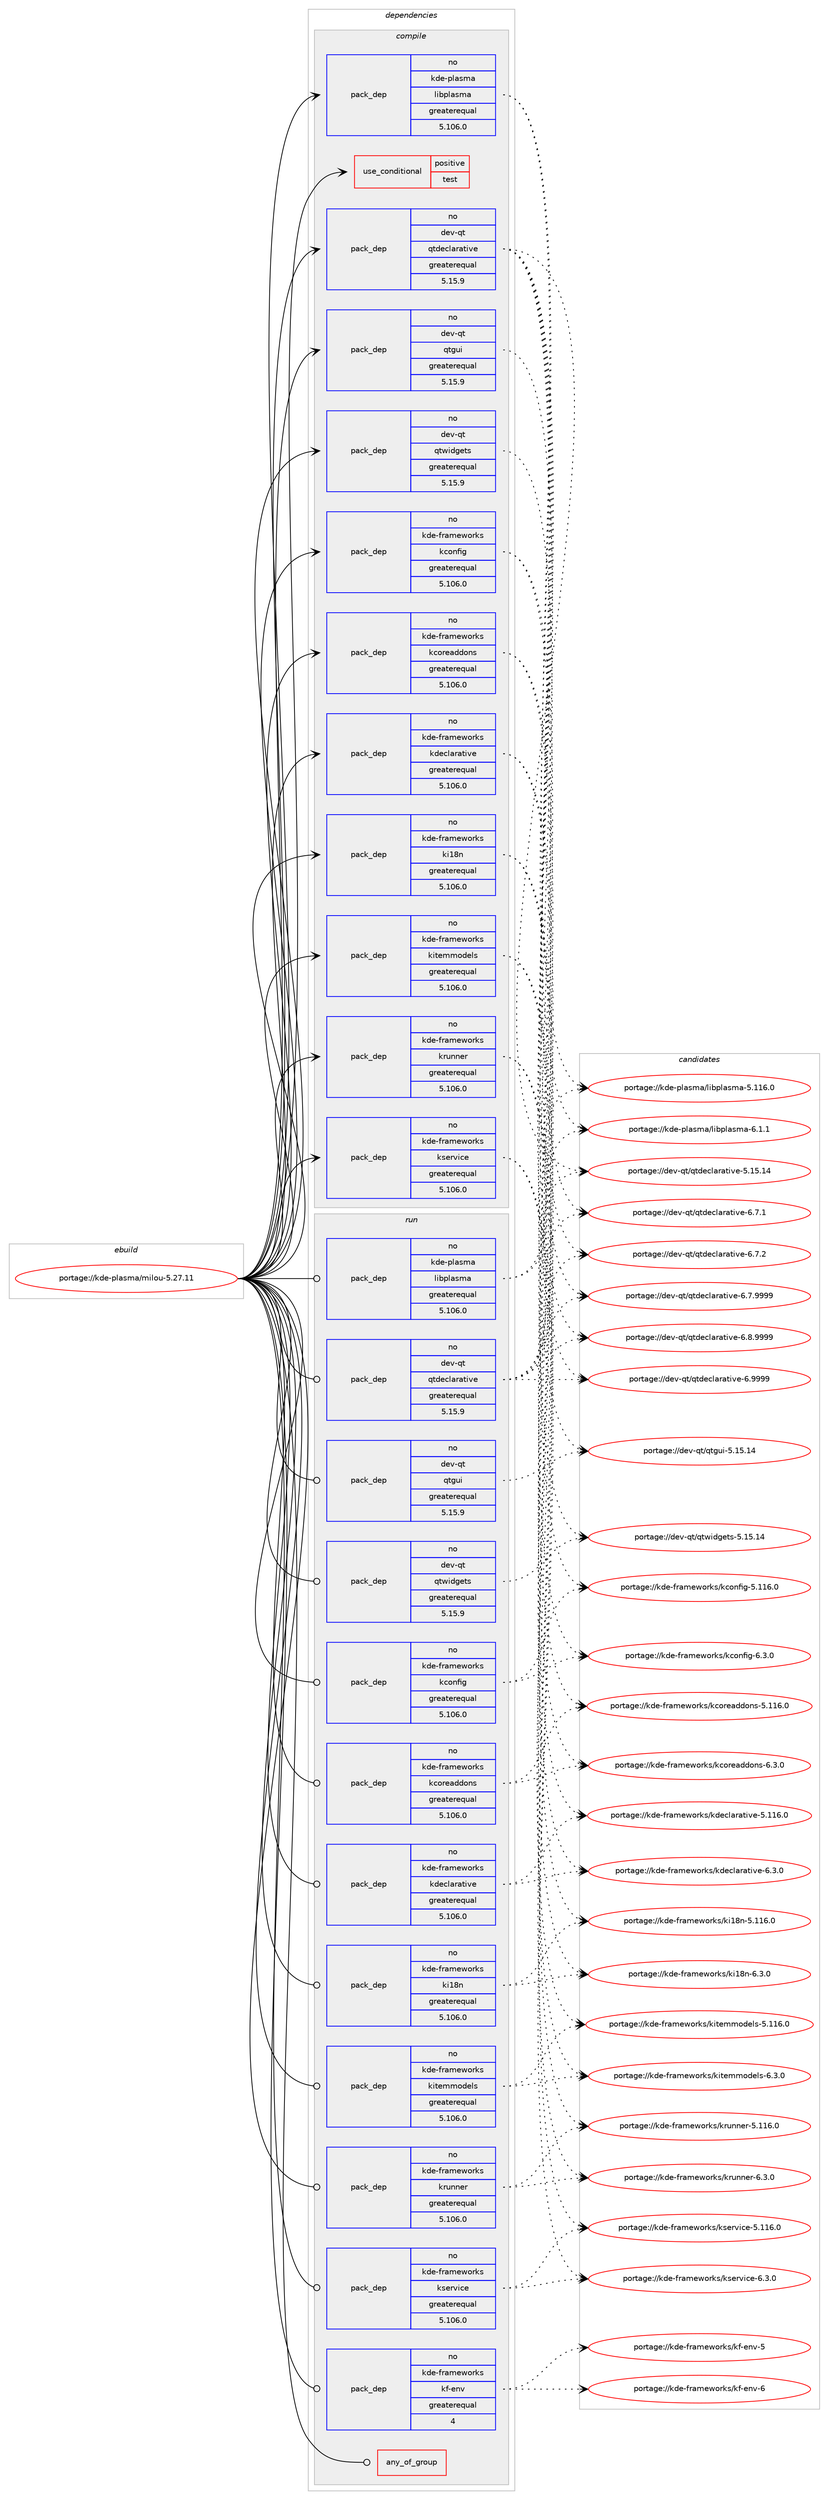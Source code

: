 digraph prolog {

# *************
# Graph options
# *************

newrank=true;
concentrate=true;
compound=true;
graph [rankdir=LR,fontname=Helvetica,fontsize=10,ranksep=1.5];#, ranksep=2.5, nodesep=0.2];
edge  [arrowhead=vee];
node  [fontname=Helvetica,fontsize=10];

# **********
# The ebuild
# **********

subgraph cluster_leftcol {
color=gray;
rank=same;
label=<<i>ebuild</i>>;
id [label="portage://kde-plasma/milou-5.27.11", color=red, width=4, href="../kde-plasma/milou-5.27.11.svg"];
}

# ****************
# The dependencies
# ****************

subgraph cluster_midcol {
color=gray;
label=<<i>dependencies</i>>;
subgraph cluster_compile {
fillcolor="#eeeeee";
style=filled;
label=<<i>compile</i>>;
subgraph cond66999 {
dependency141297 [label=<<TABLE BORDER="0" CELLBORDER="1" CELLSPACING="0" CELLPADDING="4"><TR><TD ROWSPAN="3" CELLPADDING="10">use_conditional</TD></TR><TR><TD>positive</TD></TR><TR><TD>test</TD></TR></TABLE>>, shape=none, color=red];
# *** BEGIN UNKNOWN DEPENDENCY TYPE (TODO) ***
# dependency141297 -> package_dependency(portage://kde-plasma/milou-5.27.11,install,no,dev-qt,qttest,none,[,,],[slot(5)],[])
# *** END UNKNOWN DEPENDENCY TYPE (TODO) ***

}
id:e -> dependency141297:w [weight=20,style="solid",arrowhead="vee"];
# *** BEGIN UNKNOWN DEPENDENCY TYPE (TODO) ***
# id -> package_dependency(portage://kde-plasma/milou-5.27.11,install,no,dev-qt,qtcore,none,[,,],[slot(5)],[])
# *** END UNKNOWN DEPENDENCY TYPE (TODO) ***

subgraph pack72184 {
dependency141298 [label=<<TABLE BORDER="0" CELLBORDER="1" CELLSPACING="0" CELLPADDING="4" WIDTH="220"><TR><TD ROWSPAN="6" CELLPADDING="30">pack_dep</TD></TR><TR><TD WIDTH="110">no</TD></TR><TR><TD>dev-qt</TD></TR><TR><TD>qtdeclarative</TD></TR><TR><TD>greaterequal</TD></TR><TR><TD>5.15.9</TD></TR></TABLE>>, shape=none, color=blue];
}
id:e -> dependency141298:w [weight=20,style="solid",arrowhead="vee"];
subgraph pack72185 {
dependency141299 [label=<<TABLE BORDER="0" CELLBORDER="1" CELLSPACING="0" CELLPADDING="4" WIDTH="220"><TR><TD ROWSPAN="6" CELLPADDING="30">pack_dep</TD></TR><TR><TD WIDTH="110">no</TD></TR><TR><TD>dev-qt</TD></TR><TR><TD>qtgui</TD></TR><TR><TD>greaterequal</TD></TR><TR><TD>5.15.9</TD></TR></TABLE>>, shape=none, color=blue];
}
id:e -> dependency141299:w [weight=20,style="solid",arrowhead="vee"];
subgraph pack72186 {
dependency141300 [label=<<TABLE BORDER="0" CELLBORDER="1" CELLSPACING="0" CELLPADDING="4" WIDTH="220"><TR><TD ROWSPAN="6" CELLPADDING="30">pack_dep</TD></TR><TR><TD WIDTH="110">no</TD></TR><TR><TD>dev-qt</TD></TR><TR><TD>qtwidgets</TD></TR><TR><TD>greaterequal</TD></TR><TR><TD>5.15.9</TD></TR></TABLE>>, shape=none, color=blue];
}
id:e -> dependency141300:w [weight=20,style="solid",arrowhead="vee"];
subgraph pack72187 {
dependency141301 [label=<<TABLE BORDER="0" CELLBORDER="1" CELLSPACING="0" CELLPADDING="4" WIDTH="220"><TR><TD ROWSPAN="6" CELLPADDING="30">pack_dep</TD></TR><TR><TD WIDTH="110">no</TD></TR><TR><TD>kde-frameworks</TD></TR><TR><TD>kconfig</TD></TR><TR><TD>greaterequal</TD></TR><TR><TD>5.106.0</TD></TR></TABLE>>, shape=none, color=blue];
}
id:e -> dependency141301:w [weight=20,style="solid",arrowhead="vee"];
subgraph pack72188 {
dependency141302 [label=<<TABLE BORDER="0" CELLBORDER="1" CELLSPACING="0" CELLPADDING="4" WIDTH="220"><TR><TD ROWSPAN="6" CELLPADDING="30">pack_dep</TD></TR><TR><TD WIDTH="110">no</TD></TR><TR><TD>kde-frameworks</TD></TR><TR><TD>kcoreaddons</TD></TR><TR><TD>greaterequal</TD></TR><TR><TD>5.106.0</TD></TR></TABLE>>, shape=none, color=blue];
}
id:e -> dependency141302:w [weight=20,style="solid",arrowhead="vee"];
subgraph pack72189 {
dependency141303 [label=<<TABLE BORDER="0" CELLBORDER="1" CELLSPACING="0" CELLPADDING="4" WIDTH="220"><TR><TD ROWSPAN="6" CELLPADDING="30">pack_dep</TD></TR><TR><TD WIDTH="110">no</TD></TR><TR><TD>kde-frameworks</TD></TR><TR><TD>kdeclarative</TD></TR><TR><TD>greaterequal</TD></TR><TR><TD>5.106.0</TD></TR></TABLE>>, shape=none, color=blue];
}
id:e -> dependency141303:w [weight=20,style="solid",arrowhead="vee"];
subgraph pack72190 {
dependency141304 [label=<<TABLE BORDER="0" CELLBORDER="1" CELLSPACING="0" CELLPADDING="4" WIDTH="220"><TR><TD ROWSPAN="6" CELLPADDING="30">pack_dep</TD></TR><TR><TD WIDTH="110">no</TD></TR><TR><TD>kde-frameworks</TD></TR><TR><TD>ki18n</TD></TR><TR><TD>greaterequal</TD></TR><TR><TD>5.106.0</TD></TR></TABLE>>, shape=none, color=blue];
}
id:e -> dependency141304:w [weight=20,style="solid",arrowhead="vee"];
subgraph pack72191 {
dependency141305 [label=<<TABLE BORDER="0" CELLBORDER="1" CELLSPACING="0" CELLPADDING="4" WIDTH="220"><TR><TD ROWSPAN="6" CELLPADDING="30">pack_dep</TD></TR><TR><TD WIDTH="110">no</TD></TR><TR><TD>kde-frameworks</TD></TR><TR><TD>kitemmodels</TD></TR><TR><TD>greaterequal</TD></TR><TR><TD>5.106.0</TD></TR></TABLE>>, shape=none, color=blue];
}
id:e -> dependency141305:w [weight=20,style="solid",arrowhead="vee"];
subgraph pack72192 {
dependency141306 [label=<<TABLE BORDER="0" CELLBORDER="1" CELLSPACING="0" CELLPADDING="4" WIDTH="220"><TR><TD ROWSPAN="6" CELLPADDING="30">pack_dep</TD></TR><TR><TD WIDTH="110">no</TD></TR><TR><TD>kde-frameworks</TD></TR><TR><TD>krunner</TD></TR><TR><TD>greaterequal</TD></TR><TR><TD>5.106.0</TD></TR></TABLE>>, shape=none, color=blue];
}
id:e -> dependency141306:w [weight=20,style="solid",arrowhead="vee"];
subgraph pack72193 {
dependency141307 [label=<<TABLE BORDER="0" CELLBORDER="1" CELLSPACING="0" CELLPADDING="4" WIDTH="220"><TR><TD ROWSPAN="6" CELLPADDING="30">pack_dep</TD></TR><TR><TD WIDTH="110">no</TD></TR><TR><TD>kde-frameworks</TD></TR><TR><TD>kservice</TD></TR><TR><TD>greaterequal</TD></TR><TR><TD>5.106.0</TD></TR></TABLE>>, shape=none, color=blue];
}
id:e -> dependency141307:w [weight=20,style="solid",arrowhead="vee"];
subgraph pack72194 {
dependency141308 [label=<<TABLE BORDER="0" CELLBORDER="1" CELLSPACING="0" CELLPADDING="4" WIDTH="220"><TR><TD ROWSPAN="6" CELLPADDING="30">pack_dep</TD></TR><TR><TD WIDTH="110">no</TD></TR><TR><TD>kde-plasma</TD></TR><TR><TD>libplasma</TD></TR><TR><TD>greaterequal</TD></TR><TR><TD>5.106.0</TD></TR></TABLE>>, shape=none, color=blue];
}
id:e -> dependency141308:w [weight=20,style="solid",arrowhead="vee"];
}
subgraph cluster_compileandrun {
fillcolor="#eeeeee";
style=filled;
label=<<i>compile and run</i>>;
}
subgraph cluster_run {
fillcolor="#eeeeee";
style=filled;
label=<<i>run</i>>;
subgraph any1961 {
dependency141309 [label=<<TABLE BORDER="0" CELLBORDER="1" CELLSPACING="0" CELLPADDING="4"><TR><TD CELLPADDING="10">any_of_group</TD></TR></TABLE>>, shape=none, color=red];# *** BEGIN UNKNOWN DEPENDENCY TYPE (TODO) ***
# dependency141309 -> package_dependency(portage://kde-plasma/milou-5.27.11,run,no,kde-frameworks,breeze-icons,none,[,,],any_different_slot,[])
# *** END UNKNOWN DEPENDENCY TYPE (TODO) ***

# *** BEGIN UNKNOWN DEPENDENCY TYPE (TODO) ***
# dependency141309 -> package_dependency(portage://kde-plasma/milou-5.27.11,run,no,kde-frameworks,oxygen-icons,none,[,,],any_different_slot,[])
# *** END UNKNOWN DEPENDENCY TYPE (TODO) ***

}
id:e -> dependency141309:w [weight=20,style="solid",arrowhead="odot"];
# *** BEGIN UNKNOWN DEPENDENCY TYPE (TODO) ***
# id -> package_dependency(portage://kde-plasma/milou-5.27.11,run,no,dev-qt,qtcore,none,[,,],[slot(5)],[])
# *** END UNKNOWN DEPENDENCY TYPE (TODO) ***

subgraph pack72195 {
dependency141310 [label=<<TABLE BORDER="0" CELLBORDER="1" CELLSPACING="0" CELLPADDING="4" WIDTH="220"><TR><TD ROWSPAN="6" CELLPADDING="30">pack_dep</TD></TR><TR><TD WIDTH="110">no</TD></TR><TR><TD>dev-qt</TD></TR><TR><TD>qtdeclarative</TD></TR><TR><TD>greaterequal</TD></TR><TR><TD>5.15.9</TD></TR></TABLE>>, shape=none, color=blue];
}
id:e -> dependency141310:w [weight=20,style="solid",arrowhead="odot"];
subgraph pack72196 {
dependency141311 [label=<<TABLE BORDER="0" CELLBORDER="1" CELLSPACING="0" CELLPADDING="4" WIDTH="220"><TR><TD ROWSPAN="6" CELLPADDING="30">pack_dep</TD></TR><TR><TD WIDTH="110">no</TD></TR><TR><TD>dev-qt</TD></TR><TR><TD>qtgui</TD></TR><TR><TD>greaterequal</TD></TR><TR><TD>5.15.9</TD></TR></TABLE>>, shape=none, color=blue];
}
id:e -> dependency141311:w [weight=20,style="solid",arrowhead="odot"];
subgraph pack72197 {
dependency141312 [label=<<TABLE BORDER="0" CELLBORDER="1" CELLSPACING="0" CELLPADDING="4" WIDTH="220"><TR><TD ROWSPAN="6" CELLPADDING="30">pack_dep</TD></TR><TR><TD WIDTH="110">no</TD></TR><TR><TD>dev-qt</TD></TR><TR><TD>qtwidgets</TD></TR><TR><TD>greaterequal</TD></TR><TR><TD>5.15.9</TD></TR></TABLE>>, shape=none, color=blue];
}
id:e -> dependency141312:w [weight=20,style="solid",arrowhead="odot"];
subgraph pack72198 {
dependency141313 [label=<<TABLE BORDER="0" CELLBORDER="1" CELLSPACING="0" CELLPADDING="4" WIDTH="220"><TR><TD ROWSPAN="6" CELLPADDING="30">pack_dep</TD></TR><TR><TD WIDTH="110">no</TD></TR><TR><TD>kde-frameworks</TD></TR><TR><TD>kconfig</TD></TR><TR><TD>greaterequal</TD></TR><TR><TD>5.106.0</TD></TR></TABLE>>, shape=none, color=blue];
}
id:e -> dependency141313:w [weight=20,style="solid",arrowhead="odot"];
subgraph pack72199 {
dependency141314 [label=<<TABLE BORDER="0" CELLBORDER="1" CELLSPACING="0" CELLPADDING="4" WIDTH="220"><TR><TD ROWSPAN="6" CELLPADDING="30">pack_dep</TD></TR><TR><TD WIDTH="110">no</TD></TR><TR><TD>kde-frameworks</TD></TR><TR><TD>kcoreaddons</TD></TR><TR><TD>greaterequal</TD></TR><TR><TD>5.106.0</TD></TR></TABLE>>, shape=none, color=blue];
}
id:e -> dependency141314:w [weight=20,style="solid",arrowhead="odot"];
subgraph pack72200 {
dependency141315 [label=<<TABLE BORDER="0" CELLBORDER="1" CELLSPACING="0" CELLPADDING="4" WIDTH="220"><TR><TD ROWSPAN="6" CELLPADDING="30">pack_dep</TD></TR><TR><TD WIDTH="110">no</TD></TR><TR><TD>kde-frameworks</TD></TR><TR><TD>kdeclarative</TD></TR><TR><TD>greaterequal</TD></TR><TR><TD>5.106.0</TD></TR></TABLE>>, shape=none, color=blue];
}
id:e -> dependency141315:w [weight=20,style="solid",arrowhead="odot"];
subgraph pack72201 {
dependency141316 [label=<<TABLE BORDER="0" CELLBORDER="1" CELLSPACING="0" CELLPADDING="4" WIDTH="220"><TR><TD ROWSPAN="6" CELLPADDING="30">pack_dep</TD></TR><TR><TD WIDTH="110">no</TD></TR><TR><TD>kde-frameworks</TD></TR><TR><TD>kf-env</TD></TR><TR><TD>greaterequal</TD></TR><TR><TD>4</TD></TR></TABLE>>, shape=none, color=blue];
}
id:e -> dependency141316:w [weight=20,style="solid",arrowhead="odot"];
subgraph pack72202 {
dependency141317 [label=<<TABLE BORDER="0" CELLBORDER="1" CELLSPACING="0" CELLPADDING="4" WIDTH="220"><TR><TD ROWSPAN="6" CELLPADDING="30">pack_dep</TD></TR><TR><TD WIDTH="110">no</TD></TR><TR><TD>kde-frameworks</TD></TR><TR><TD>ki18n</TD></TR><TR><TD>greaterequal</TD></TR><TR><TD>5.106.0</TD></TR></TABLE>>, shape=none, color=blue];
}
id:e -> dependency141317:w [weight=20,style="solid",arrowhead="odot"];
subgraph pack72203 {
dependency141318 [label=<<TABLE BORDER="0" CELLBORDER="1" CELLSPACING="0" CELLPADDING="4" WIDTH="220"><TR><TD ROWSPAN="6" CELLPADDING="30">pack_dep</TD></TR><TR><TD WIDTH="110">no</TD></TR><TR><TD>kde-frameworks</TD></TR><TR><TD>kitemmodels</TD></TR><TR><TD>greaterequal</TD></TR><TR><TD>5.106.0</TD></TR></TABLE>>, shape=none, color=blue];
}
id:e -> dependency141318:w [weight=20,style="solid",arrowhead="odot"];
subgraph pack72204 {
dependency141319 [label=<<TABLE BORDER="0" CELLBORDER="1" CELLSPACING="0" CELLPADDING="4" WIDTH="220"><TR><TD ROWSPAN="6" CELLPADDING="30">pack_dep</TD></TR><TR><TD WIDTH="110">no</TD></TR><TR><TD>kde-frameworks</TD></TR><TR><TD>krunner</TD></TR><TR><TD>greaterequal</TD></TR><TR><TD>5.106.0</TD></TR></TABLE>>, shape=none, color=blue];
}
id:e -> dependency141319:w [weight=20,style="solid",arrowhead="odot"];
subgraph pack72205 {
dependency141320 [label=<<TABLE BORDER="0" CELLBORDER="1" CELLSPACING="0" CELLPADDING="4" WIDTH="220"><TR><TD ROWSPAN="6" CELLPADDING="30">pack_dep</TD></TR><TR><TD WIDTH="110">no</TD></TR><TR><TD>kde-frameworks</TD></TR><TR><TD>kservice</TD></TR><TR><TD>greaterequal</TD></TR><TR><TD>5.106.0</TD></TR></TABLE>>, shape=none, color=blue];
}
id:e -> dependency141320:w [weight=20,style="solid",arrowhead="odot"];
subgraph pack72206 {
dependency141321 [label=<<TABLE BORDER="0" CELLBORDER="1" CELLSPACING="0" CELLPADDING="4" WIDTH="220"><TR><TD ROWSPAN="6" CELLPADDING="30">pack_dep</TD></TR><TR><TD WIDTH="110">no</TD></TR><TR><TD>kde-plasma</TD></TR><TR><TD>libplasma</TD></TR><TR><TD>greaterequal</TD></TR><TR><TD>5.106.0</TD></TR></TABLE>>, shape=none, color=blue];
}
id:e -> dependency141321:w [weight=20,style="solid",arrowhead="odot"];
}
}

# **************
# The candidates
# **************

subgraph cluster_choices {
rank=same;
color=gray;
label=<<i>candidates</i>>;

subgraph choice72184 {
color=black;
nodesep=1;
choice10010111845113116471131161001019910897114971161051181014553464953464952 [label="portage://dev-qt/qtdeclarative-5.15.14", color=red, width=4,href="../dev-qt/qtdeclarative-5.15.14.svg"];
choice1001011184511311647113116100101991089711497116105118101455446554649 [label="portage://dev-qt/qtdeclarative-6.7.1", color=red, width=4,href="../dev-qt/qtdeclarative-6.7.1.svg"];
choice1001011184511311647113116100101991089711497116105118101455446554650 [label="portage://dev-qt/qtdeclarative-6.7.2", color=red, width=4,href="../dev-qt/qtdeclarative-6.7.2.svg"];
choice1001011184511311647113116100101991089711497116105118101455446554657575757 [label="portage://dev-qt/qtdeclarative-6.7.9999", color=red, width=4,href="../dev-qt/qtdeclarative-6.7.9999.svg"];
choice1001011184511311647113116100101991089711497116105118101455446564657575757 [label="portage://dev-qt/qtdeclarative-6.8.9999", color=red, width=4,href="../dev-qt/qtdeclarative-6.8.9999.svg"];
choice100101118451131164711311610010199108971149711610511810145544657575757 [label="portage://dev-qt/qtdeclarative-6.9999", color=red, width=4,href="../dev-qt/qtdeclarative-6.9999.svg"];
dependency141298:e -> choice10010111845113116471131161001019910897114971161051181014553464953464952:w [style=dotted,weight="100"];
dependency141298:e -> choice1001011184511311647113116100101991089711497116105118101455446554649:w [style=dotted,weight="100"];
dependency141298:e -> choice1001011184511311647113116100101991089711497116105118101455446554650:w [style=dotted,weight="100"];
dependency141298:e -> choice1001011184511311647113116100101991089711497116105118101455446554657575757:w [style=dotted,weight="100"];
dependency141298:e -> choice1001011184511311647113116100101991089711497116105118101455446564657575757:w [style=dotted,weight="100"];
dependency141298:e -> choice100101118451131164711311610010199108971149711610511810145544657575757:w [style=dotted,weight="100"];
}
subgraph choice72185 {
color=black;
nodesep=1;
choice10010111845113116471131161031171054553464953464952 [label="portage://dev-qt/qtgui-5.15.14", color=red, width=4,href="../dev-qt/qtgui-5.15.14.svg"];
dependency141299:e -> choice10010111845113116471131161031171054553464953464952:w [style=dotted,weight="100"];
}
subgraph choice72186 {
color=black;
nodesep=1;
choice10010111845113116471131161191051001031011161154553464953464952 [label="portage://dev-qt/qtwidgets-5.15.14", color=red, width=4,href="../dev-qt/qtwidgets-5.15.14.svg"];
dependency141300:e -> choice10010111845113116471131161191051001031011161154553464953464952:w [style=dotted,weight="100"];
}
subgraph choice72187 {
color=black;
nodesep=1;
choice107100101451021149710910111911111410711547107991111101021051034553464949544648 [label="portage://kde-frameworks/kconfig-5.116.0", color=red, width=4,href="../kde-frameworks/kconfig-5.116.0.svg"];
choice10710010145102114971091011191111141071154710799111110102105103455446514648 [label="portage://kde-frameworks/kconfig-6.3.0", color=red, width=4,href="../kde-frameworks/kconfig-6.3.0.svg"];
dependency141301:e -> choice107100101451021149710910111911111410711547107991111101021051034553464949544648:w [style=dotted,weight="100"];
dependency141301:e -> choice10710010145102114971091011191111141071154710799111110102105103455446514648:w [style=dotted,weight="100"];
}
subgraph choice72188 {
color=black;
nodesep=1;
choice10710010145102114971091011191111141071154710799111114101971001001111101154553464949544648 [label="portage://kde-frameworks/kcoreaddons-5.116.0", color=red, width=4,href="../kde-frameworks/kcoreaddons-5.116.0.svg"];
choice1071001014510211497109101119111114107115471079911111410197100100111110115455446514648 [label="portage://kde-frameworks/kcoreaddons-6.3.0", color=red, width=4,href="../kde-frameworks/kcoreaddons-6.3.0.svg"];
dependency141302:e -> choice10710010145102114971091011191111141071154710799111114101971001001111101154553464949544648:w [style=dotted,weight="100"];
dependency141302:e -> choice1071001014510211497109101119111114107115471079911111410197100100111110115455446514648:w [style=dotted,weight="100"];
}
subgraph choice72189 {
color=black;
nodesep=1;
choice1071001014510211497109101119111114107115471071001019910897114971161051181014553464949544648 [label="portage://kde-frameworks/kdeclarative-5.116.0", color=red, width=4,href="../kde-frameworks/kdeclarative-5.116.0.svg"];
choice107100101451021149710910111911111410711547107100101991089711497116105118101455446514648 [label="portage://kde-frameworks/kdeclarative-6.3.0", color=red, width=4,href="../kde-frameworks/kdeclarative-6.3.0.svg"];
dependency141303:e -> choice1071001014510211497109101119111114107115471071001019910897114971161051181014553464949544648:w [style=dotted,weight="100"];
dependency141303:e -> choice107100101451021149710910111911111410711547107100101991089711497116105118101455446514648:w [style=dotted,weight="100"];
}
subgraph choice72190 {
color=black;
nodesep=1;
choice10710010145102114971091011191111141071154710710549561104553464949544648 [label="portage://kde-frameworks/ki18n-5.116.0", color=red, width=4,href="../kde-frameworks/ki18n-5.116.0.svg"];
choice1071001014510211497109101119111114107115471071054956110455446514648 [label="portage://kde-frameworks/ki18n-6.3.0", color=red, width=4,href="../kde-frameworks/ki18n-6.3.0.svg"];
dependency141304:e -> choice10710010145102114971091011191111141071154710710549561104553464949544648:w [style=dotted,weight="100"];
dependency141304:e -> choice1071001014510211497109101119111114107115471071054956110455446514648:w [style=dotted,weight="100"];
}
subgraph choice72191 {
color=black;
nodesep=1;
choice1071001014510211497109101119111114107115471071051161011091091111001011081154553464949544648 [label="portage://kde-frameworks/kitemmodels-5.116.0", color=red, width=4,href="../kde-frameworks/kitemmodels-5.116.0.svg"];
choice107100101451021149710910111911111410711547107105116101109109111100101108115455446514648 [label="portage://kde-frameworks/kitemmodels-6.3.0", color=red, width=4,href="../kde-frameworks/kitemmodels-6.3.0.svg"];
dependency141305:e -> choice1071001014510211497109101119111114107115471071051161011091091111001011081154553464949544648:w [style=dotted,weight="100"];
dependency141305:e -> choice107100101451021149710910111911111410711547107105116101109109111100101108115455446514648:w [style=dotted,weight="100"];
}
subgraph choice72192 {
color=black;
nodesep=1;
choice1071001014510211497109101119111114107115471071141171101101011144553464949544648 [label="portage://kde-frameworks/krunner-5.116.0", color=red, width=4,href="../kde-frameworks/krunner-5.116.0.svg"];
choice107100101451021149710910111911111410711547107114117110110101114455446514648 [label="portage://kde-frameworks/krunner-6.3.0", color=red, width=4,href="../kde-frameworks/krunner-6.3.0.svg"];
dependency141306:e -> choice1071001014510211497109101119111114107115471071141171101101011144553464949544648:w [style=dotted,weight="100"];
dependency141306:e -> choice107100101451021149710910111911111410711547107114117110110101114455446514648:w [style=dotted,weight="100"];
}
subgraph choice72193 {
color=black;
nodesep=1;
choice107100101451021149710910111911111410711547107115101114118105991014553464949544648 [label="portage://kde-frameworks/kservice-5.116.0", color=red, width=4,href="../kde-frameworks/kservice-5.116.0.svg"];
choice10710010145102114971091011191111141071154710711510111411810599101455446514648 [label="portage://kde-frameworks/kservice-6.3.0", color=red, width=4,href="../kde-frameworks/kservice-6.3.0.svg"];
dependency141307:e -> choice107100101451021149710910111911111410711547107115101114118105991014553464949544648:w [style=dotted,weight="100"];
dependency141307:e -> choice10710010145102114971091011191111141071154710711510111411810599101455446514648:w [style=dotted,weight="100"];
}
subgraph choice72194 {
color=black;
nodesep=1;
choice107100101451121089711510997471081059811210897115109974553464949544648 [label="portage://kde-plasma/libplasma-5.116.0", color=red, width=4,href="../kde-plasma/libplasma-5.116.0.svg"];
choice10710010145112108971151099747108105981121089711510997455446494649 [label="portage://kde-plasma/libplasma-6.1.1", color=red, width=4,href="../kde-plasma/libplasma-6.1.1.svg"];
dependency141308:e -> choice107100101451121089711510997471081059811210897115109974553464949544648:w [style=dotted,weight="100"];
dependency141308:e -> choice10710010145112108971151099747108105981121089711510997455446494649:w [style=dotted,weight="100"];
}
subgraph choice72195 {
color=black;
nodesep=1;
choice10010111845113116471131161001019910897114971161051181014553464953464952 [label="portage://dev-qt/qtdeclarative-5.15.14", color=red, width=4,href="../dev-qt/qtdeclarative-5.15.14.svg"];
choice1001011184511311647113116100101991089711497116105118101455446554649 [label="portage://dev-qt/qtdeclarative-6.7.1", color=red, width=4,href="../dev-qt/qtdeclarative-6.7.1.svg"];
choice1001011184511311647113116100101991089711497116105118101455446554650 [label="portage://dev-qt/qtdeclarative-6.7.2", color=red, width=4,href="../dev-qt/qtdeclarative-6.7.2.svg"];
choice1001011184511311647113116100101991089711497116105118101455446554657575757 [label="portage://dev-qt/qtdeclarative-6.7.9999", color=red, width=4,href="../dev-qt/qtdeclarative-6.7.9999.svg"];
choice1001011184511311647113116100101991089711497116105118101455446564657575757 [label="portage://dev-qt/qtdeclarative-6.8.9999", color=red, width=4,href="../dev-qt/qtdeclarative-6.8.9999.svg"];
choice100101118451131164711311610010199108971149711610511810145544657575757 [label="portage://dev-qt/qtdeclarative-6.9999", color=red, width=4,href="../dev-qt/qtdeclarative-6.9999.svg"];
dependency141310:e -> choice10010111845113116471131161001019910897114971161051181014553464953464952:w [style=dotted,weight="100"];
dependency141310:e -> choice1001011184511311647113116100101991089711497116105118101455446554649:w [style=dotted,weight="100"];
dependency141310:e -> choice1001011184511311647113116100101991089711497116105118101455446554650:w [style=dotted,weight="100"];
dependency141310:e -> choice1001011184511311647113116100101991089711497116105118101455446554657575757:w [style=dotted,weight="100"];
dependency141310:e -> choice1001011184511311647113116100101991089711497116105118101455446564657575757:w [style=dotted,weight="100"];
dependency141310:e -> choice100101118451131164711311610010199108971149711610511810145544657575757:w [style=dotted,weight="100"];
}
subgraph choice72196 {
color=black;
nodesep=1;
choice10010111845113116471131161031171054553464953464952 [label="portage://dev-qt/qtgui-5.15.14", color=red, width=4,href="../dev-qt/qtgui-5.15.14.svg"];
dependency141311:e -> choice10010111845113116471131161031171054553464953464952:w [style=dotted,weight="100"];
}
subgraph choice72197 {
color=black;
nodesep=1;
choice10010111845113116471131161191051001031011161154553464953464952 [label="portage://dev-qt/qtwidgets-5.15.14", color=red, width=4,href="../dev-qt/qtwidgets-5.15.14.svg"];
dependency141312:e -> choice10010111845113116471131161191051001031011161154553464953464952:w [style=dotted,weight="100"];
}
subgraph choice72198 {
color=black;
nodesep=1;
choice107100101451021149710910111911111410711547107991111101021051034553464949544648 [label="portage://kde-frameworks/kconfig-5.116.0", color=red, width=4,href="../kde-frameworks/kconfig-5.116.0.svg"];
choice10710010145102114971091011191111141071154710799111110102105103455446514648 [label="portage://kde-frameworks/kconfig-6.3.0", color=red, width=4,href="../kde-frameworks/kconfig-6.3.0.svg"];
dependency141313:e -> choice107100101451021149710910111911111410711547107991111101021051034553464949544648:w [style=dotted,weight="100"];
dependency141313:e -> choice10710010145102114971091011191111141071154710799111110102105103455446514648:w [style=dotted,weight="100"];
}
subgraph choice72199 {
color=black;
nodesep=1;
choice10710010145102114971091011191111141071154710799111114101971001001111101154553464949544648 [label="portage://kde-frameworks/kcoreaddons-5.116.0", color=red, width=4,href="../kde-frameworks/kcoreaddons-5.116.0.svg"];
choice1071001014510211497109101119111114107115471079911111410197100100111110115455446514648 [label="portage://kde-frameworks/kcoreaddons-6.3.0", color=red, width=4,href="../kde-frameworks/kcoreaddons-6.3.0.svg"];
dependency141314:e -> choice10710010145102114971091011191111141071154710799111114101971001001111101154553464949544648:w [style=dotted,weight="100"];
dependency141314:e -> choice1071001014510211497109101119111114107115471079911111410197100100111110115455446514648:w [style=dotted,weight="100"];
}
subgraph choice72200 {
color=black;
nodesep=1;
choice1071001014510211497109101119111114107115471071001019910897114971161051181014553464949544648 [label="portage://kde-frameworks/kdeclarative-5.116.0", color=red, width=4,href="../kde-frameworks/kdeclarative-5.116.0.svg"];
choice107100101451021149710910111911111410711547107100101991089711497116105118101455446514648 [label="portage://kde-frameworks/kdeclarative-6.3.0", color=red, width=4,href="../kde-frameworks/kdeclarative-6.3.0.svg"];
dependency141315:e -> choice1071001014510211497109101119111114107115471071001019910897114971161051181014553464949544648:w [style=dotted,weight="100"];
dependency141315:e -> choice107100101451021149710910111911111410711547107100101991089711497116105118101455446514648:w [style=dotted,weight="100"];
}
subgraph choice72201 {
color=black;
nodesep=1;
choice107100101451021149710910111911111410711547107102451011101184553 [label="portage://kde-frameworks/kf-env-5", color=red, width=4,href="../kde-frameworks/kf-env-5.svg"];
choice107100101451021149710910111911111410711547107102451011101184554 [label="portage://kde-frameworks/kf-env-6", color=red, width=4,href="../kde-frameworks/kf-env-6.svg"];
dependency141316:e -> choice107100101451021149710910111911111410711547107102451011101184553:w [style=dotted,weight="100"];
dependency141316:e -> choice107100101451021149710910111911111410711547107102451011101184554:w [style=dotted,weight="100"];
}
subgraph choice72202 {
color=black;
nodesep=1;
choice10710010145102114971091011191111141071154710710549561104553464949544648 [label="portage://kde-frameworks/ki18n-5.116.0", color=red, width=4,href="../kde-frameworks/ki18n-5.116.0.svg"];
choice1071001014510211497109101119111114107115471071054956110455446514648 [label="portage://kde-frameworks/ki18n-6.3.0", color=red, width=4,href="../kde-frameworks/ki18n-6.3.0.svg"];
dependency141317:e -> choice10710010145102114971091011191111141071154710710549561104553464949544648:w [style=dotted,weight="100"];
dependency141317:e -> choice1071001014510211497109101119111114107115471071054956110455446514648:w [style=dotted,weight="100"];
}
subgraph choice72203 {
color=black;
nodesep=1;
choice1071001014510211497109101119111114107115471071051161011091091111001011081154553464949544648 [label="portage://kde-frameworks/kitemmodels-5.116.0", color=red, width=4,href="../kde-frameworks/kitemmodels-5.116.0.svg"];
choice107100101451021149710910111911111410711547107105116101109109111100101108115455446514648 [label="portage://kde-frameworks/kitemmodels-6.3.0", color=red, width=4,href="../kde-frameworks/kitemmodels-6.3.0.svg"];
dependency141318:e -> choice1071001014510211497109101119111114107115471071051161011091091111001011081154553464949544648:w [style=dotted,weight="100"];
dependency141318:e -> choice107100101451021149710910111911111410711547107105116101109109111100101108115455446514648:w [style=dotted,weight="100"];
}
subgraph choice72204 {
color=black;
nodesep=1;
choice1071001014510211497109101119111114107115471071141171101101011144553464949544648 [label="portage://kde-frameworks/krunner-5.116.0", color=red, width=4,href="../kde-frameworks/krunner-5.116.0.svg"];
choice107100101451021149710910111911111410711547107114117110110101114455446514648 [label="portage://kde-frameworks/krunner-6.3.0", color=red, width=4,href="../kde-frameworks/krunner-6.3.0.svg"];
dependency141319:e -> choice1071001014510211497109101119111114107115471071141171101101011144553464949544648:w [style=dotted,weight="100"];
dependency141319:e -> choice107100101451021149710910111911111410711547107114117110110101114455446514648:w [style=dotted,weight="100"];
}
subgraph choice72205 {
color=black;
nodesep=1;
choice107100101451021149710910111911111410711547107115101114118105991014553464949544648 [label="portage://kde-frameworks/kservice-5.116.0", color=red, width=4,href="../kde-frameworks/kservice-5.116.0.svg"];
choice10710010145102114971091011191111141071154710711510111411810599101455446514648 [label="portage://kde-frameworks/kservice-6.3.0", color=red, width=4,href="../kde-frameworks/kservice-6.3.0.svg"];
dependency141320:e -> choice107100101451021149710910111911111410711547107115101114118105991014553464949544648:w [style=dotted,weight="100"];
dependency141320:e -> choice10710010145102114971091011191111141071154710711510111411810599101455446514648:w [style=dotted,weight="100"];
}
subgraph choice72206 {
color=black;
nodesep=1;
choice107100101451121089711510997471081059811210897115109974553464949544648 [label="portage://kde-plasma/libplasma-5.116.0", color=red, width=4,href="../kde-plasma/libplasma-5.116.0.svg"];
choice10710010145112108971151099747108105981121089711510997455446494649 [label="portage://kde-plasma/libplasma-6.1.1", color=red, width=4,href="../kde-plasma/libplasma-6.1.1.svg"];
dependency141321:e -> choice107100101451121089711510997471081059811210897115109974553464949544648:w [style=dotted,weight="100"];
dependency141321:e -> choice10710010145112108971151099747108105981121089711510997455446494649:w [style=dotted,weight="100"];
}
}

}
